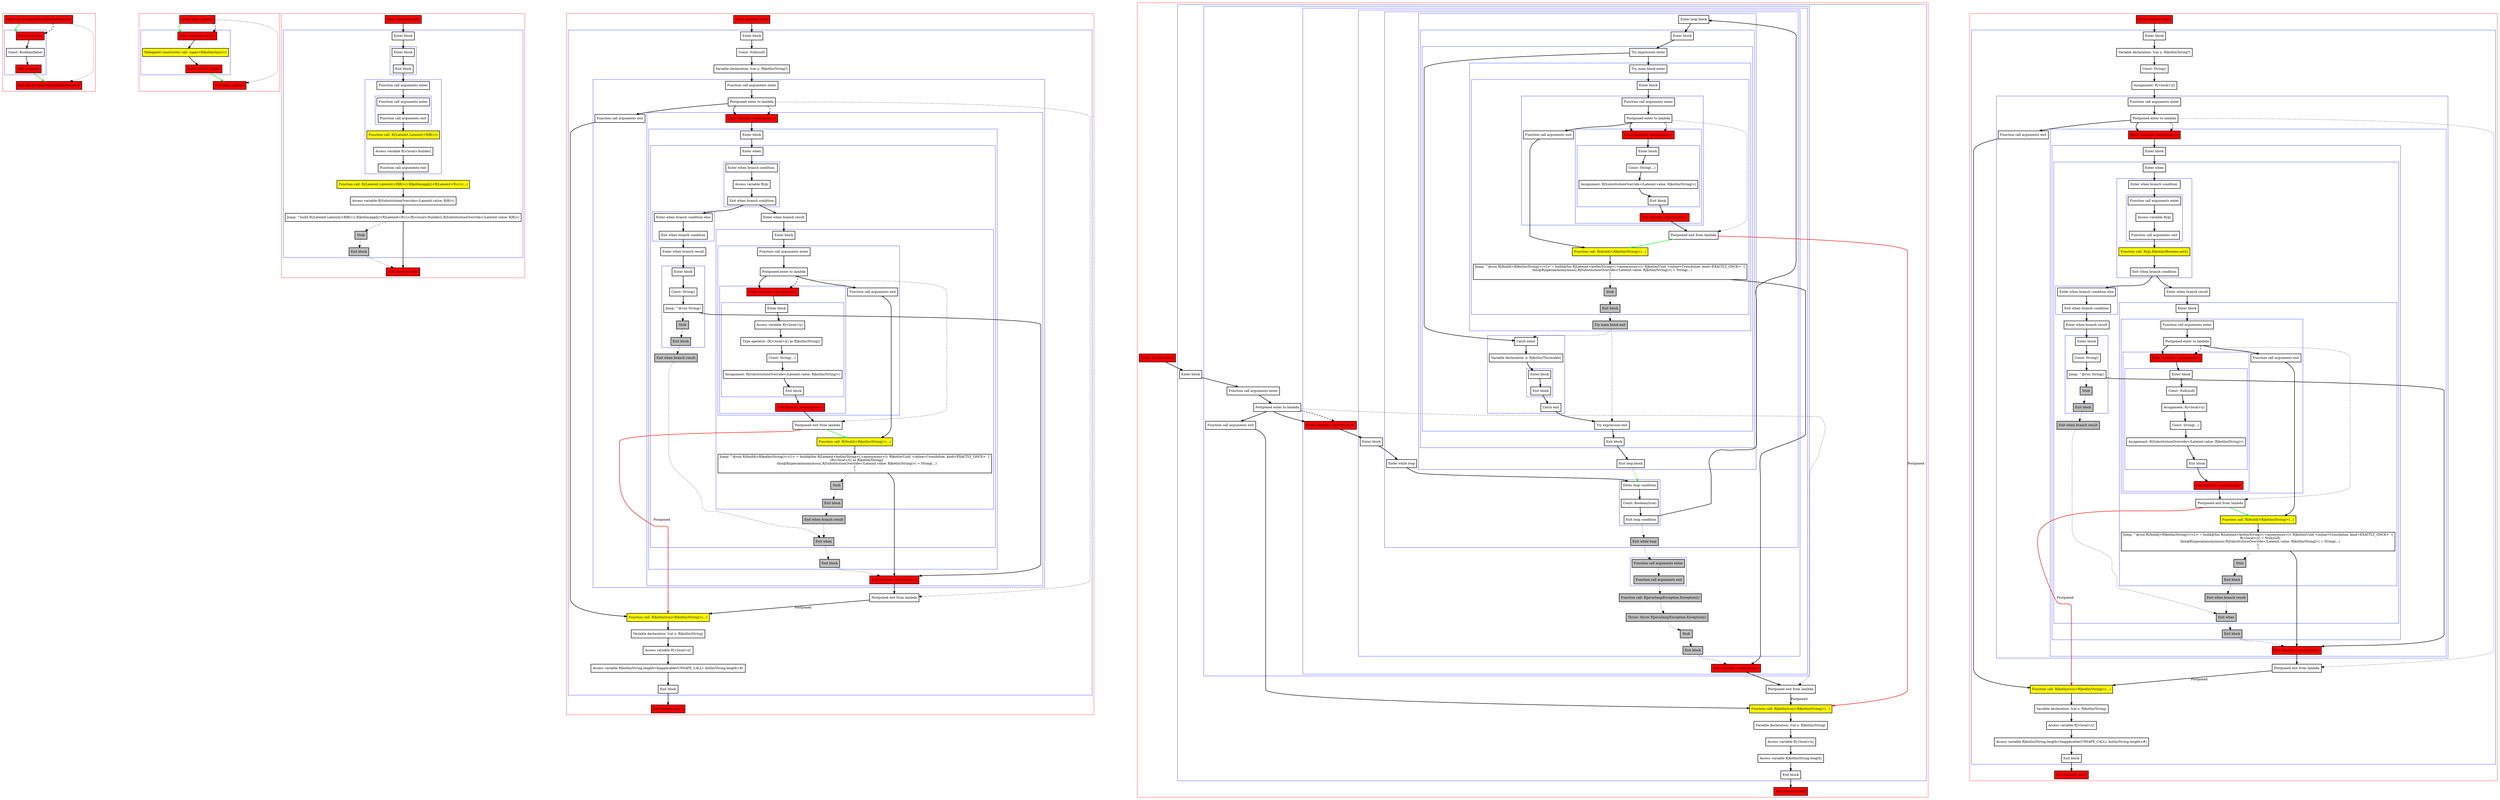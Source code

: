 digraph postponedLambdaInReturn_kt {
    graph [nodesep=3]
    node [shape=box penwidth=2]
    edge [penwidth=2]

    subgraph cluster_0 {
        color=red
        0 [label="Enter file postponedLambdaInReturn.kt" style="filled" fillcolor=red];
        subgraph cluster_1 {
            color=blue
            1 [label="Enter property" style="filled" fillcolor=red];
            2 [label="Const: Boolean(false)"];
            3 [label="Exit property" style="filled" fillcolor=red];
        }
        4 [label="Exit file postponedLambdaInReturn.kt" style="filled" fillcolor=red];
    }
    0 -> {1} [color=green];
    0 -> {4} [style=dotted];
    0 -> {1} [style=dashed];
    1 -> {2};
    2 -> {3};
    3 -> {4} [color=green];

    subgraph cluster_2 {
        color=red
        5 [label="Enter class Lateinit" style="filled" fillcolor=red];
        subgraph cluster_3 {
            color=blue
            6 [label="Enter function <init>" style="filled" fillcolor=red];
            7 [label="Delegated constructor call: super<R|kotlin/Any|>()" style="filled" fillcolor=yellow];
            8 [label="Exit function <init>" style="filled" fillcolor=red];
        }
        9 [label="Exit class Lateinit" style="filled" fillcolor=red];
    }
    5 -> {6} [color=green];
    5 -> {9} [style=dotted];
    5 -> {6} [style=dashed];
    6 -> {7};
    7 -> {8};
    8 -> {9} [color=green];

    subgraph cluster_4 {
        color=red
        10 [label="Enter function build" style="filled" fillcolor=red];
        subgraph cluster_5 {
            color=blue
            11 [label="Enter block"];
            subgraph cluster_6 {
                color=blue
                12 [label="Enter block"];
                13 [label="Exit block"];
            }
            subgraph cluster_7 {
                color=blue
                14 [label="Function call arguments enter"];
                subgraph cluster_8 {
                    color=blue
                    15 [label="Function call arguments enter"];
                    16 [label="Function call arguments exit"];
                }
                17 [label="Function call: R|/Lateinit.Lateinit|<R|R|>()" style="filled" fillcolor=yellow];
                18 [label="Access variable R|<local>/builder|"];
                19 [label="Function call arguments exit"];
            }
            20 [label="Function call: R|/Lateinit.Lateinit|<R|R|>().R|kotlin/apply|<R|Lateinit<R>|>(...)" style="filled" fillcolor=yellow];
            21 [label="Access variable R|SubstitutionOverride</Lateinit.value: R|R|>|"];
            22 [label="Jump: ^build R|/Lateinit.Lateinit|<R|R|>().R|kotlin/apply|<R|Lateinit<R>|>(R|<local>/builder|).R|SubstitutionOverride</Lateinit.value: R|R|>|"];
            23 [label="Stub" style="filled" fillcolor=gray];
            24 [label="Exit block" style="filled" fillcolor=gray];
        }
        25 [label="Exit function build" style="filled" fillcolor=red];
    }
    10 -> {11};
    11 -> {12};
    12 -> {13};
    13 -> {14};
    14 -> {15};
    15 -> {16};
    16 -> {17};
    17 -> {18};
    18 -> {19};
    19 -> {20};
    20 -> {21};
    21 -> {22};
    22 -> {25};
    22 -> {23} [style=dotted];
    23 -> {24} [style=dotted];
    24 -> {25} [style=dotted];

    subgraph cluster_9 {
        color=red
        26 [label="Enter function test1" style="filled" fillcolor=red];
        subgraph cluster_10 {
            color=blue
            27 [label="Enter block"];
            28 [label="Const: Null(null)"];
            29 [label="Variable declaration: lvar y: R|kotlin/String?|"];
            subgraph cluster_11 {
                color=blue
                30 [label="Function call arguments enter"];
                31 [label="Postponed enter to lambda"];
                subgraph cluster_12 {
                    color=blue
                    32 [label="Enter function <anonymous>" style="filled" fillcolor=red];
                    subgraph cluster_13 {
                        color=blue
                        33 [label="Enter block"];
                        subgraph cluster_14 {
                            color=blue
                            34 [label="Enter when"];
                            subgraph cluster_15 {
                                color=blue
                                35 [label="Enter when branch condition "];
                                36 [label="Access variable R|/p|"];
                                37 [label="Exit when branch condition"];
                            }
                            subgraph cluster_16 {
                                color=blue
                                38 [label="Enter when branch condition else"];
                                39 [label="Exit when branch condition"];
                            }
                            40 [label="Enter when branch result"];
                            subgraph cluster_17 {
                                color=blue
                                41 [label="Enter block"];
                                42 [label="Const: String()"];
                                43 [label="Jump: ^@run String()"];
                                44 [label="Stub" style="filled" fillcolor=gray];
                                45 [label="Exit block" style="filled" fillcolor=gray];
                            }
                            46 [label="Exit when branch result" style="filled" fillcolor=gray];
                            47 [label="Enter when branch result"];
                            subgraph cluster_18 {
                                color=blue
                                48 [label="Enter block"];
                                subgraph cluster_19 {
                                    color=blue
                                    49 [label="Function call arguments enter"];
                                    50 [label="Postponed enter to lambda"];
                                    subgraph cluster_20 {
                                        color=blue
                                        51 [label="Enter function <anonymous>" style="filled" fillcolor=red];
                                        subgraph cluster_21 {
                                            color=blue
                                            52 [label="Enter block"];
                                            53 [label="Access variable R|<local>/y|"];
                                            54 [label="Type operator: (R|<local>/y| as R|kotlin/String|)"];
                                            55 [label="Const: String(...)"];
                                            56 [label="Assignment: R|SubstitutionOverride</Lateinit.value: R|kotlin/String|>|"];
                                            57 [label="Exit block"];
                                        }
                                        58 [label="Exit function <anonymous>" style="filled" fillcolor=red];
                                    }
                                    59 [label="Function call arguments exit"];
                                }
                                60 [label="Postponed exit from lambda"];
                                61 [label="Function call: R|/build|<R|kotlin/String|>(...)" style="filled" fillcolor=yellow];
                                62 [label="Jump: ^@run R|/build|<R|kotlin/String|>(<L> = build@fun R|Lateinit<kotlin/String>|.<anonymous>(): R|kotlin/Unit| <inline=CrossInline, kind=EXACTLY_ONCE>  {
    (R|<local>/y| as R|kotlin/String|)
    this@R|special/anonymous|.R|SubstitutionOverride</Lateinit.value: R|kotlin/String|>| = String(...)
}
)"];
                                63 [label="Stub" style="filled" fillcolor=gray];
                                64 [label="Exit block" style="filled" fillcolor=gray];
                            }
                            65 [label="Exit when branch result" style="filled" fillcolor=gray];
                            66 [label="Exit when" style="filled" fillcolor=gray];
                        }
                        67 [label="Exit block" style="filled" fillcolor=gray];
                    }
                    68 [label="Exit function <anonymous>" style="filled" fillcolor=red];
                }
                69 [label="Function call arguments exit"];
            }
            70 [label="Postponed exit from lambda"];
            71 [label="Function call: R|kotlin/run|<R|kotlin/String|>(...)" style="filled" fillcolor=yellow];
            72 [label="Variable declaration: lval x: R|kotlin/String|"];
            73 [label="Access variable R|<local>/y|"];
            74 [label="Access variable R|kotlin/String.length<Inapplicable(UNSAFE_CALL): kotlin/String.length>#|"];
            75 [label="Exit block"];
        }
        76 [label="Exit function test1" style="filled" fillcolor=red];
    }
    26 -> {27};
    27 -> {28};
    28 -> {29};
    29 -> {30};
    30 -> {31};
    31 -> {32 69};
    31 -> {70} [style=dotted];
    31 -> {32} [style=dashed];
    32 -> {33};
    33 -> {34};
    34 -> {35};
    35 -> {36};
    36 -> {37};
    37 -> {38 47};
    38 -> {39};
    39 -> {40};
    40 -> {41};
    41 -> {42};
    42 -> {43};
    43 -> {68};
    43 -> {44} [style=dotted];
    44 -> {45} [style=dotted];
    45 -> {46} [style=dotted];
    46 -> {66} [style=dotted];
    47 -> {48};
    48 -> {49};
    49 -> {50};
    50 -> {51 59};
    50 -> {60} [style=dotted];
    50 -> {51} [style=dashed];
    51 -> {52};
    52 -> {53};
    53 -> {54};
    54 -> {55};
    55 -> {56};
    56 -> {57};
    57 -> {58};
    58 -> {60};
    59 -> {61};
    60 -> {61} [color=green];
    60 -> {71} [color=red label="Postponed"];
    61 -> {62};
    62 -> {68};
    62 -> {63} [style=dotted];
    63 -> {64} [style=dotted];
    64 -> {65} [style=dotted];
    65 -> {66} [style=dotted];
    66 -> {67} [style=dotted];
    67 -> {68} [style=dotted];
    68 -> {70};
    69 -> {71};
    70 -> {71} [label="Postponed"];
    71 -> {72};
    72 -> {73};
    73 -> {74};
    74 -> {75};
    75 -> {76};

    subgraph cluster_22 {
        color=red
        77 [label="Enter function test2" style="filled" fillcolor=red];
        subgraph cluster_23 {
            color=blue
            78 [label="Enter block"];
            subgraph cluster_24 {
                color=blue
                79 [label="Function call arguments enter"];
                80 [label="Postponed enter to lambda"];
                subgraph cluster_25 {
                    color=blue
                    81 [label="Enter function <anonymous>" style="filled" fillcolor=red];
                    subgraph cluster_26 {
                        color=blue
                        82 [label="Enter block"];
                        subgraph cluster_27 {
                            color=blue
                            83 [label="Enter while loop"];
                            subgraph cluster_28 {
                                color=blue
                                84 [label="Enter loop condition"];
                                85 [label="Const: Boolean(true)"];
                                86 [label="Exit loop condition"];
                            }
                            subgraph cluster_29 {
                                color=blue
                                87 [label="Enter loop block"];
                                subgraph cluster_30 {
                                    color=blue
                                    88 [label="Enter block"];
                                    subgraph cluster_31 {
                                        color=blue
                                        89 [label="Try expression enter"];
                                        subgraph cluster_32 {
                                            color=blue
                                            90 [label="Try main block enter"];
                                            subgraph cluster_33 {
                                                color=blue
                                                91 [label="Enter block"];
                                                subgraph cluster_34 {
                                                    color=blue
                                                    92 [label="Function call arguments enter"];
                                                    93 [label="Postponed enter to lambda"];
                                                    subgraph cluster_35 {
                                                        color=blue
                                                        94 [label="Enter function <anonymous>" style="filled" fillcolor=red];
                                                        subgraph cluster_36 {
                                                            color=blue
                                                            95 [label="Enter block"];
                                                            96 [label="Const: String(...)"];
                                                            97 [label="Assignment: R|SubstitutionOverride</Lateinit.value: R|kotlin/String|>|"];
                                                            98 [label="Exit block"];
                                                        }
                                                        99 [label="Exit function <anonymous>" style="filled" fillcolor=red];
                                                    }
                                                    100 [label="Function call arguments exit"];
                                                }
                                                101 [label="Postponed exit from lambda"];
                                                102 [label="Function call: R|/build|<R|kotlin/String|>(...)" style="filled" fillcolor=yellow];
                                                103 [label="Jump: ^@run R|/build|<R|kotlin/String|>(<L> = build@fun R|Lateinit<kotlin/String>|.<anonymous>(): R|kotlin/Unit| <inline=CrossInline, kind=EXACTLY_ONCE>  {
    this@R|special/anonymous|.R|SubstitutionOverride</Lateinit.value: R|kotlin/String|>| = String(...)
}
)"];
                                                104 [label="Stub" style="filled" fillcolor=gray];
                                                105 [label="Exit block" style="filled" fillcolor=gray];
                                            }
                                            106 [label="Try main block exit" style="filled" fillcolor=gray];
                                        }
                                        subgraph cluster_37 {
                                            color=blue
                                            107 [label="Catch enter"];
                                            108 [label="Variable declaration: e: R|kotlin/Throwable|"];
                                            subgraph cluster_38 {
                                                color=blue
                                                109 [label="Enter block"];
                                                110 [label="Exit block"];
                                            }
                                            111 [label="Catch exit"];
                                        }
                                        112 [label="Try expression exit"];
                                    }
                                    113 [label="Exit block"];
                                }
                                114 [label="Exit loop block"];
                            }
                            115 [label="Exit while loop" style="filled" fillcolor=gray];
                        }
                        subgraph cluster_39 {
                            color=blue
                            116 [label="Function call arguments enter" style="filled" fillcolor=gray];
                            117 [label="Function call arguments exit" style="filled" fillcolor=gray];
                        }
                        118 [label="Function call: R|java/lang/Exception.Exception|()" style="filled" fillcolor=gray];
                        119 [label="Throw: throw R|java/lang/Exception.Exception|()" style="filled" fillcolor=gray];
                        120 [label="Stub" style="filled" fillcolor=gray];
                        121 [label="Exit block" style="filled" fillcolor=gray];
                    }
                    122 [label="Exit function <anonymous>" style="filled" fillcolor=red];
                }
                123 [label="Function call arguments exit"];
            }
            124 [label="Postponed exit from lambda"];
            125 [label="Function call: R|kotlin/run|<R|kotlin/String|>(...)" style="filled" fillcolor=yellow];
            126 [label="Variable declaration: lval x: R|kotlin/String|"];
            127 [label="Access variable R|<local>/x|"];
            128 [label="Access variable R|kotlin/String.length|"];
            129 [label="Exit block"];
        }
        130 [label="Exit function test2" style="filled" fillcolor=red];
    }
    77 -> {78};
    78 -> {79};
    79 -> {80};
    80 -> {81 123};
    80 -> {124} [style=dotted];
    80 -> {81} [style=dashed];
    81 -> {82};
    82 -> {83};
    83 -> {84};
    84 -> {85};
    85 -> {86};
    86 -> {87};
    86 -> {115} [style=dotted];
    87 -> {88};
    88 -> {89};
    89 -> {90 107};
    90 -> {91};
    91 -> {92};
    92 -> {93};
    93 -> {94 100};
    93 -> {101} [style=dotted];
    93 -> {94} [style=dashed];
    94 -> {95};
    95 -> {96};
    96 -> {97};
    97 -> {98};
    98 -> {99};
    99 -> {101};
    100 -> {102};
    101 -> {102} [color=green];
    101 -> {125} [color=red label="Postponed"];
    102 -> {103};
    103 -> {122};
    103 -> {104} [style=dotted];
    104 -> {105} [style=dotted];
    105 -> {106} [style=dotted];
    106 -> {107 112} [style=dotted];
    107 -> {108};
    108 -> {109};
    109 -> {110};
    110 -> {111};
    111 -> {112};
    112 -> {113};
    113 -> {114};
    114 -> {84} [color=green style=dashed];
    115 -> {116} [style=dotted];
    116 -> {117} [style=dotted];
    117 -> {118} [style=dotted];
    118 -> {119} [style=dotted];
    119 -> {120} [style=dotted];
    120 -> {121} [style=dotted];
    121 -> {122} [style=dotted];
    122 -> {124};
    123 -> {125};
    124 -> {125} [label="Postponed"];
    125 -> {126};
    126 -> {127};
    127 -> {128};
    128 -> {129};
    129 -> {130};

    subgraph cluster_40 {
        color=red
        131 [label="Enter function test3" style="filled" fillcolor=red];
        subgraph cluster_41 {
            color=blue
            132 [label="Enter block"];
            133 [label="Variable declaration: lvar y: R|kotlin/String?|"];
            134 [label="Const: String()"];
            135 [label="Assignment: R|<local>/y|"];
            subgraph cluster_42 {
                color=blue
                136 [label="Function call arguments enter"];
                137 [label="Postponed enter to lambda"];
                subgraph cluster_43 {
                    color=blue
                    138 [label="Enter function <anonymous>" style="filled" fillcolor=red];
                    subgraph cluster_44 {
                        color=blue
                        139 [label="Enter block"];
                        subgraph cluster_45 {
                            color=blue
                            140 [label="Enter when"];
                            subgraph cluster_46 {
                                color=blue
                                141 [label="Enter when branch condition "];
                                subgraph cluster_47 {
                                    color=blue
                                    142 [label="Function call arguments enter"];
                                    143 [label="Access variable R|/p|"];
                                    144 [label="Function call arguments exit"];
                                }
                                145 [label="Function call: R|/p|.R|kotlin/Boolean.not|()" style="filled" fillcolor=yellow];
                                146 [label="Exit when branch condition"];
                            }
                            subgraph cluster_48 {
                                color=blue
                                147 [label="Enter when branch condition else"];
                                148 [label="Exit when branch condition"];
                            }
                            149 [label="Enter when branch result"];
                            subgraph cluster_49 {
                                color=blue
                                150 [label="Enter block"];
                                151 [label="Const: String()"];
                                152 [label="Jump: ^@run String()"];
                                153 [label="Stub" style="filled" fillcolor=gray];
                                154 [label="Exit block" style="filled" fillcolor=gray];
                            }
                            155 [label="Exit when branch result" style="filled" fillcolor=gray];
                            156 [label="Enter when branch result"];
                            subgraph cluster_50 {
                                color=blue
                                157 [label="Enter block"];
                                subgraph cluster_51 {
                                    color=blue
                                    158 [label="Function call arguments enter"];
                                    159 [label="Postponed enter to lambda"];
                                    subgraph cluster_52 {
                                        color=blue
                                        160 [label="Enter function <anonymous>" style="filled" fillcolor=red];
                                        subgraph cluster_53 {
                                            color=blue
                                            161 [label="Enter block"];
                                            162 [label="Const: Null(null)"];
                                            163 [label="Assignment: R|<local>/y|"];
                                            164 [label="Const: String(...)"];
                                            165 [label="Assignment: R|SubstitutionOverride</Lateinit.value: R|kotlin/String|>|"];
                                            166 [label="Exit block"];
                                        }
                                        167 [label="Exit function <anonymous>" style="filled" fillcolor=red];
                                    }
                                    168 [label="Function call arguments exit"];
                                }
                                169 [label="Postponed exit from lambda"];
                                170 [label="Function call: R|/build|<R|kotlin/String|>(...)" style="filled" fillcolor=yellow];
                                171 [label="Jump: ^@run R|/build|<R|kotlin/String|>(<L> = build@fun R|Lateinit<kotlin/String>|.<anonymous>(): R|kotlin/Unit| <inline=CrossInline, kind=EXACTLY_ONCE>  {
    R|<local>/y| = Null(null)
    this@R|special/anonymous|.R|SubstitutionOverride</Lateinit.value: R|kotlin/String|>| = String(...)
}
)"];
                                172 [label="Stub" style="filled" fillcolor=gray];
                                173 [label="Exit block" style="filled" fillcolor=gray];
                            }
                            174 [label="Exit when branch result" style="filled" fillcolor=gray];
                            175 [label="Exit when" style="filled" fillcolor=gray];
                        }
                        176 [label="Exit block" style="filled" fillcolor=gray];
                    }
                    177 [label="Exit function <anonymous>" style="filled" fillcolor=red];
                }
                178 [label="Function call arguments exit"];
            }
            179 [label="Postponed exit from lambda"];
            180 [label="Function call: R|kotlin/run|<R|kotlin/String|>(...)" style="filled" fillcolor=yellow];
            181 [label="Variable declaration: lval x: R|kotlin/String|"];
            182 [label="Access variable R|<local>/y|"];
            183 [label="Access variable R|kotlin/String.length<Inapplicable(UNSAFE_CALL): kotlin/String.length>#|"];
            184 [label="Exit block"];
        }
        185 [label="Exit function test3" style="filled" fillcolor=red];
    }
    131 -> {132};
    132 -> {133};
    133 -> {134};
    134 -> {135};
    135 -> {136};
    136 -> {137};
    137 -> {138 178};
    137 -> {179} [style=dotted];
    137 -> {138} [style=dashed];
    138 -> {139};
    139 -> {140};
    140 -> {141};
    141 -> {142};
    142 -> {143};
    143 -> {144};
    144 -> {145};
    145 -> {146};
    146 -> {147 156};
    147 -> {148};
    148 -> {149};
    149 -> {150};
    150 -> {151};
    151 -> {152};
    152 -> {177};
    152 -> {153} [style=dotted];
    153 -> {154} [style=dotted];
    154 -> {155} [style=dotted];
    155 -> {175} [style=dotted];
    156 -> {157};
    157 -> {158};
    158 -> {159};
    159 -> {160 168};
    159 -> {169} [style=dotted];
    159 -> {160} [style=dashed];
    160 -> {161};
    161 -> {162};
    162 -> {163};
    163 -> {164};
    164 -> {165};
    165 -> {166};
    166 -> {167};
    167 -> {169};
    168 -> {170};
    169 -> {170} [color=green];
    169 -> {180} [color=red label="Postponed"];
    170 -> {171};
    171 -> {177};
    171 -> {172} [style=dotted];
    172 -> {173} [style=dotted];
    173 -> {174} [style=dotted];
    174 -> {175} [style=dotted];
    175 -> {176} [style=dotted];
    176 -> {177} [style=dotted];
    177 -> {179};
    178 -> {180};
    179 -> {180} [label="Postponed"];
    180 -> {181};
    181 -> {182};
    182 -> {183};
    183 -> {184};
    184 -> {185};

}

